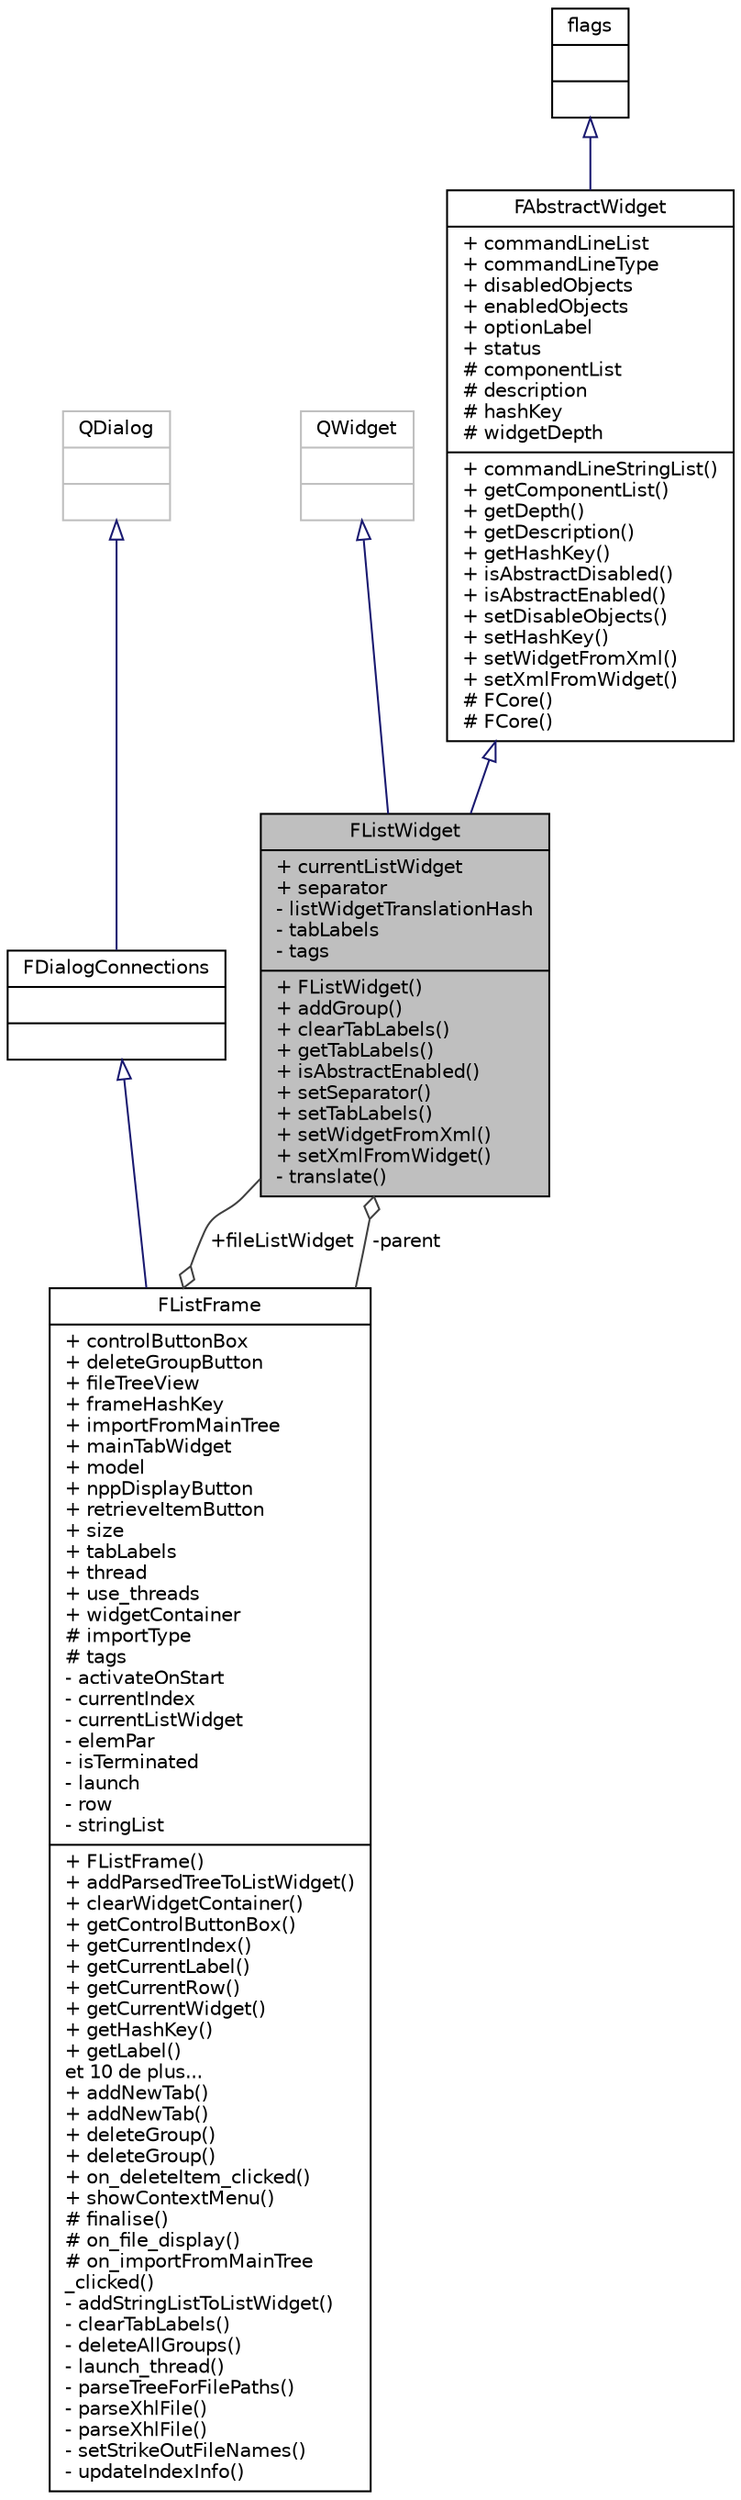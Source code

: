 digraph "FListWidget"
{
 // INTERACTIVE_SVG=YES
  edge [fontname="Helvetica",fontsize="10",labelfontname="Helvetica",labelfontsize="10"];
  node [fontname="Helvetica",fontsize="10",shape=record];
  Node4 [label="{FListWidget\n|+ currentListWidget\l+ separator\l- listWidgetTranslationHash\l- tabLabels\l- tags\l|+ FListWidget()\l+ addGroup()\l+ clearTabLabels()\l+ getTabLabels()\l+ isAbstractEnabled()\l+ setSeparator()\l+ setTabLabels()\l+ setWidgetFromXml()\l+ setXmlFromWidget()\l- translate()\l}",height=0.2,width=0.4,color="black", fillcolor="grey75", style="filled", fontcolor="black"];
  Node5 -> Node4 [dir="back",color="midnightblue",fontsize="10",style="solid",arrowtail="onormal",fontname="Helvetica"];
  Node5 [label="{QWidget\n||}",height=0.2,width=0.4,color="grey75", fillcolor="white", style="filled"];
  Node6 -> Node4 [dir="back",color="midnightblue",fontsize="10",style="solid",arrowtail="onormal",fontname="Helvetica"];
  Node6 [label="{FAbstractWidget\n|+ commandLineList\l+ commandLineType\l+ disabledObjects\l+ enabledObjects\l+ optionLabel\l+ status\l# componentList\l# description\l# hashKey\l# widgetDepth\l|+ commandLineStringList()\l+ getComponentList()\l+ getDepth()\l+ getDescription()\l+ getHashKey()\l+ isAbstractDisabled()\l+ isAbstractEnabled()\l+ setDisableObjects()\l+ setHashKey()\l+ setWidgetFromXml()\l+ setXmlFromWidget()\l# FCore()\l# FCore()\l}",height=0.2,width=0.4,color="black", fillcolor="white", style="filled",URL="$class_f_abstract_widget.html"];
  Node7 -> Node6 [dir="back",color="midnightblue",fontsize="10",style="solid",arrowtail="onormal",fontname="Helvetica"];
  Node7 [label="{flags\n||}",height=0.2,width=0.4,color="black", fillcolor="white", style="filled",URL="$classflags.html"];
  Node8 -> Node4 [color="grey25",fontsize="10",style="solid",label=" -parent" ,arrowhead="odiamond",fontname="Helvetica"];
  Node8 [label="{FListFrame\n|+ controlButtonBox\l+ deleteGroupButton\l+ fileTreeView\l+ frameHashKey\l+ importFromMainTree\l+ mainTabWidget\l+ model\l+ nppDisplayButton\l+ retrieveItemButton\l+ size\l+ tabLabels\l+ thread\l+ use_threads\l+ widgetContainer\l# importType\l# tags\l- activateOnStart\l- currentIndex\l- currentListWidget\l- elemPar\l- isTerminated\l- launch\l- row\l- stringList\l|+ FListFrame()\l+ addParsedTreeToListWidget()\l+ clearWidgetContainer()\l+ getControlButtonBox()\l+ getCurrentIndex()\l+ getCurrentLabel()\l+ getCurrentRow()\l+ getCurrentWidget()\l+ getHashKey()\l+ getLabel()\let 10 de plus...\l+ addNewTab()\l+ addNewTab()\l+ deleteGroup()\l+ deleteGroup()\l+ on_deleteItem_clicked()\l+ showContextMenu()\l# finalise()\l# on_file_display()\l# on_importFromMainTree\l_clicked()\l- addStringListToListWidget()\l- clearTabLabels()\l- deleteAllGroups()\l- launch_thread()\l- parseTreeForFilePaths()\l- parseXhlFile()\l- parseXhlFile()\l- setStrikeOutFileNames()\l- updateIndexInfo()\l}",height=0.2,width=0.4,color="black", fillcolor="white", style="filled",URL="$class_f_list_frame.html"];
  Node9 -> Node8 [dir="back",color="midnightblue",fontsize="10",style="solid",arrowtail="onormal",fontname="Helvetica"];
  Node9 [label="{FDialogConnections\n||}",height=0.2,width=0.4,color="black", fillcolor="white", style="filled",URL="$class_f_dialog_connections.html"];
  Node10 -> Node9 [dir="back",color="midnightblue",fontsize="10",style="solid",arrowtail="onormal",fontname="Helvetica"];
  Node10 [label="{QDialog\n||}",height=0.2,width=0.4,color="grey75", fillcolor="white", style="filled"];
  Node4 -> Node8 [color="grey25",fontsize="10",style="solid",label=" +fileListWidget" ,arrowhead="odiamond",fontname="Helvetica"];
}
